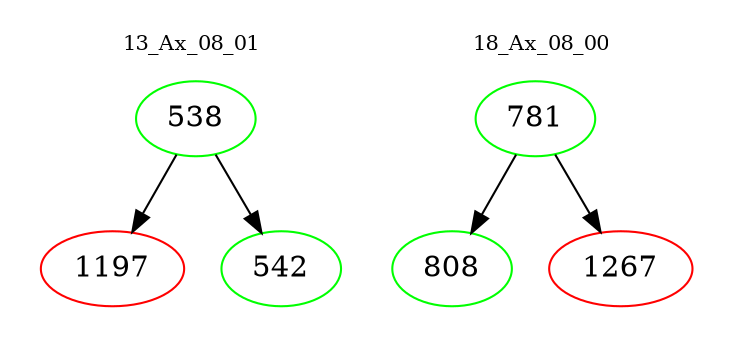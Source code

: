 digraph{
subgraph cluster_0 {
color = white
label = "13_Ax_08_01";
fontsize=10;
T0_538 [label="538", color="green"]
T0_538 -> T0_1197 [color="black"]
T0_1197 [label="1197", color="red"]
T0_538 -> T0_542 [color="black"]
T0_542 [label="542", color="green"]
}
subgraph cluster_1 {
color = white
label = "18_Ax_08_00";
fontsize=10;
T1_781 [label="781", color="green"]
T1_781 -> T1_808 [color="black"]
T1_808 [label="808", color="green"]
T1_781 -> T1_1267 [color="black"]
T1_1267 [label="1267", color="red"]
}
}
